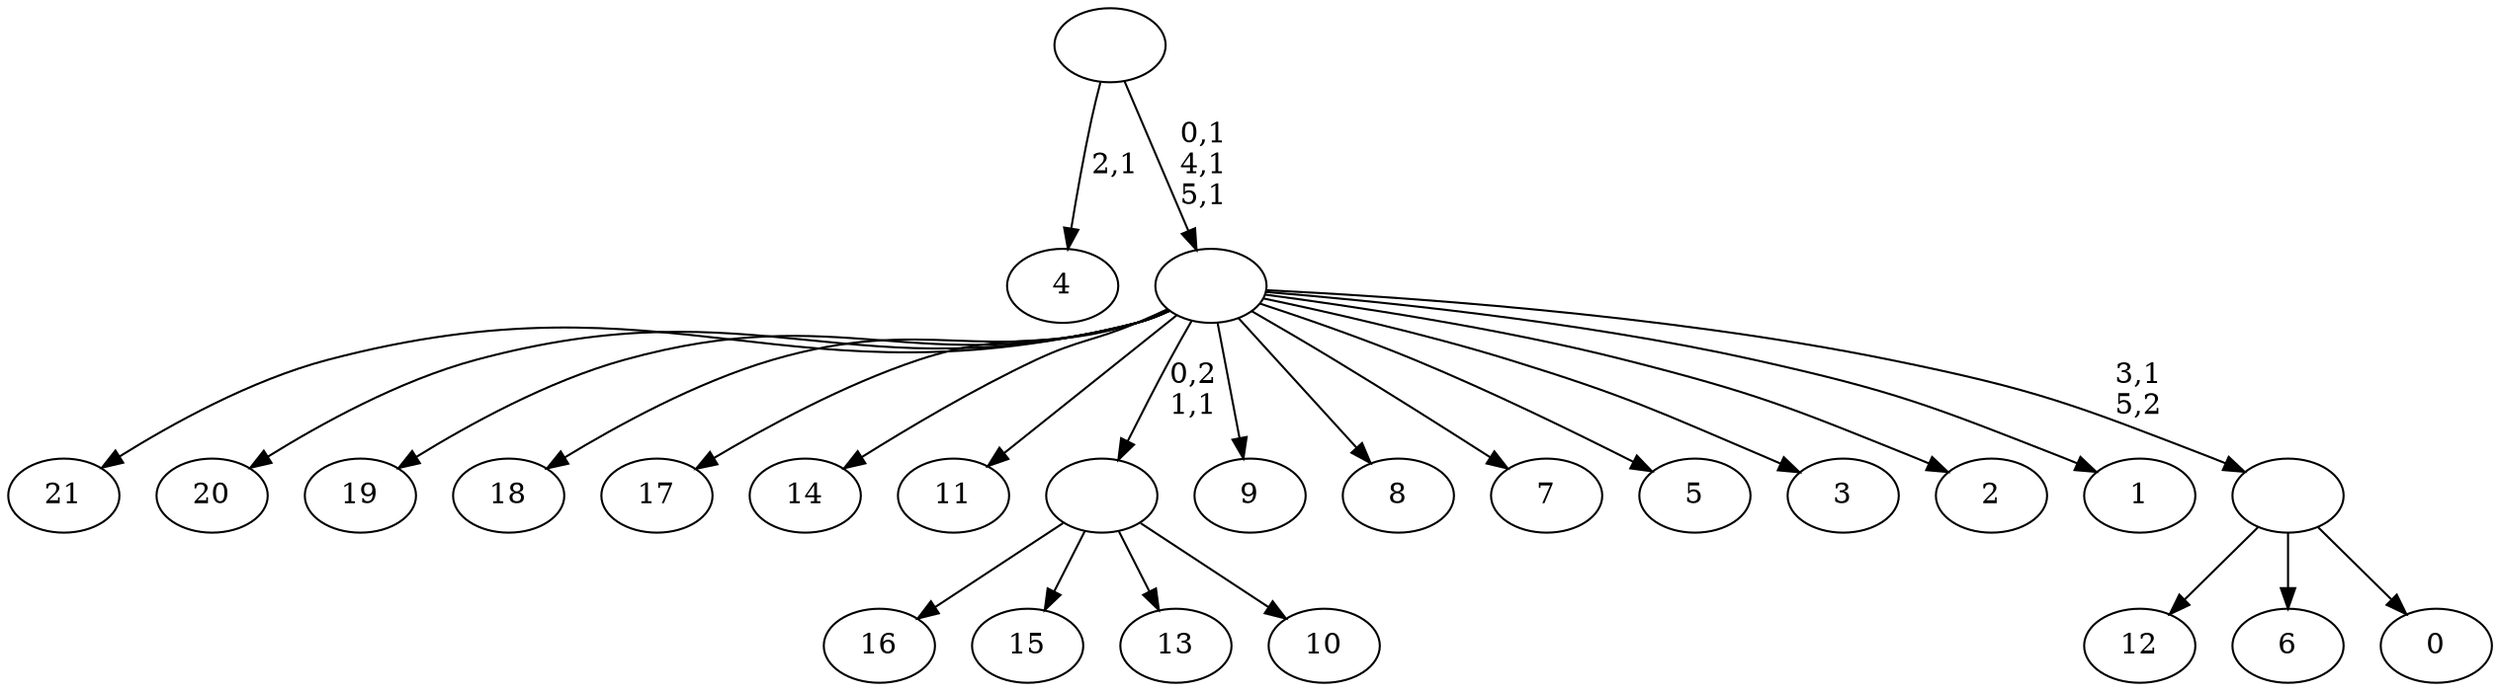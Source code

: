 digraph T {
	28 [label="21"]
	27 [label="20"]
	26 [label="19"]
	25 [label="18"]
	24 [label="17"]
	23 [label="16"]
	22 [label="15"]
	21 [label="14"]
	20 [label="13"]
	19 [label="12"]
	18 [label="11"]
	17 [label="10"]
	16 [label=""]
	15 [label="9"]
	14 [label="8"]
	13 [label="7"]
	12 [label="6"]
	11 [label="5"]
	10 [label="4"]
	8 [label="3"]
	7 [label="2"]
	6 [label="1"]
	5 [label="0"]
	4 [label=""]
	3 [label=""]
	0 [label=""]
	16 -> 23 [label=""]
	16 -> 22 [label=""]
	16 -> 20 [label=""]
	16 -> 17 [label=""]
	4 -> 19 [label=""]
	4 -> 12 [label=""]
	4 -> 5 [label=""]
	3 -> 28 [label=""]
	3 -> 27 [label=""]
	3 -> 26 [label=""]
	3 -> 25 [label=""]
	3 -> 24 [label=""]
	3 -> 21 [label=""]
	3 -> 18 [label=""]
	3 -> 16 [label="0,2\n1,1"]
	3 -> 15 [label=""]
	3 -> 14 [label=""]
	3 -> 13 [label=""]
	3 -> 11 [label=""]
	3 -> 8 [label=""]
	3 -> 7 [label=""]
	3 -> 6 [label=""]
	3 -> 4 [label="3,1\n5,2"]
	0 -> 3 [label="0,1\n4,1\n5,1"]
	0 -> 10 [label="2,1"]
}
